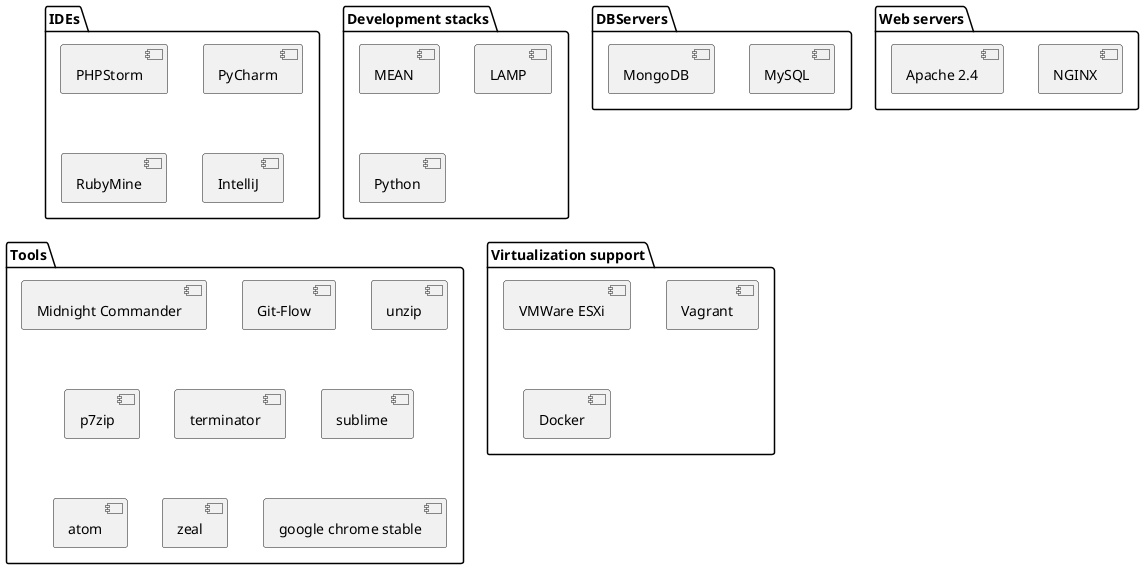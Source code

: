 #!/usr/bin/plantuml
@startuml

package "IDEs" {
  [PHPStorm]
  [PyCharm]
  [RubyMine]
  [IntelliJ]
}

package "DBServers" {
  [MySQL]
  [MongoDB]
}

package "Development stacks" {
  [MEAN]
  [LAMP]
  [Python]
}

package "Web servers" {
  [NGINX]
  [Apache 2.4]
}

package "Tools" {
  [Midnight Commander]
  [Git-Flow]
  [unzip]
  [p7zip]
  [terminator]
  [sublime]
  [atom]
  [zeal]
  [google chrome stable]
}

package "Virtualization support" {
  [VMWare ESXi]
  [Vagrant]
  [Docker]
}

@enduml
